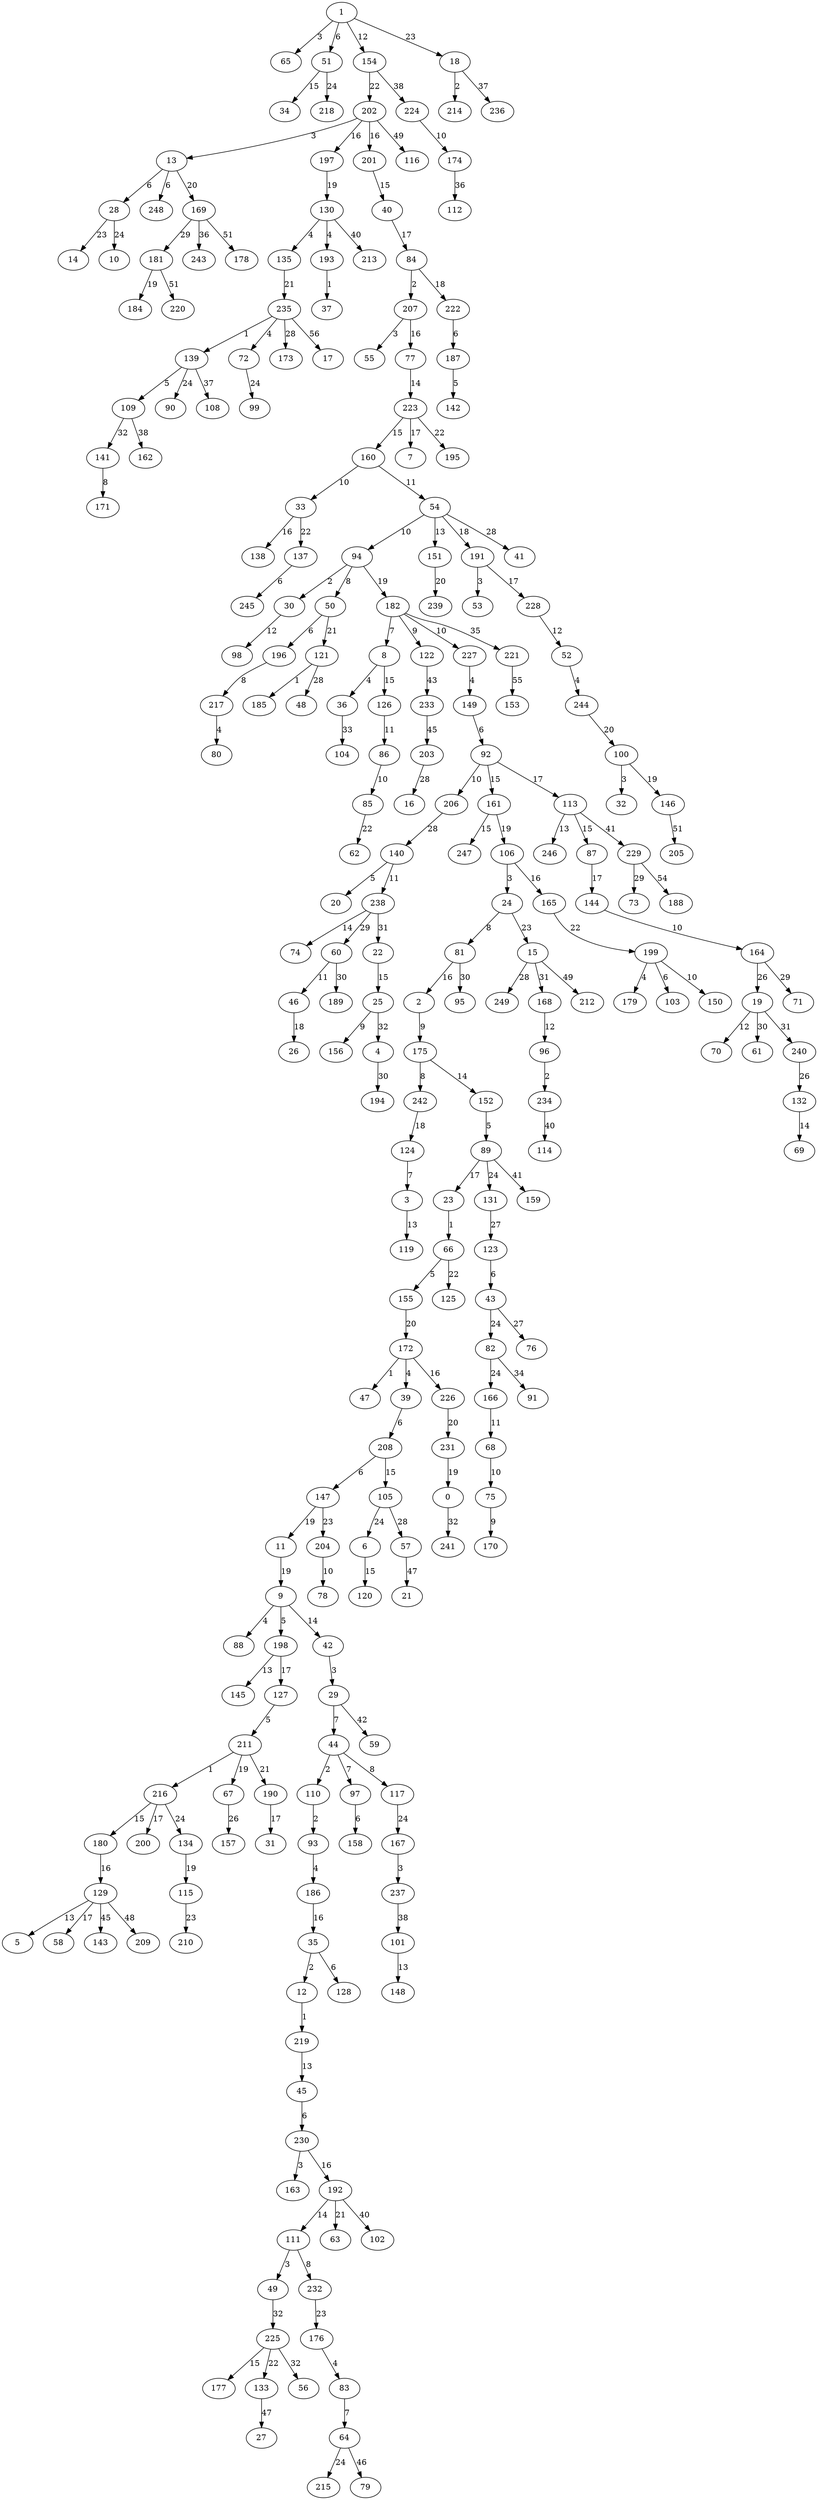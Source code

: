 digraph G {
	1 -> 65 [label="3"];
	1 -> 51 [label="6"];
	1 -> 154 [label="12"];
	51 -> 34 [label="15"];
	154 -> 202 [label="22"];
	202 -> 13 [label="3"];
	13 -> 28 [label="6"];
	13 -> 248 [label="6"];
	202 -> 197 [label="16"];
	202 -> 201 [label="16"];
	201 -> 40 [label="15"];
	40 -> 84 [label="17"];
	84 -> 207 [label="2"];
	207 -> 55 [label="3"];
	207 -> 77 [label="16"];
	77 -> 223 [label="14"];
	223 -> 160 [label="15"];
	160 -> 33 [label="10"];
	160 -> 54 [label="11"];
	54 -> 94 [label="10"];
	94 -> 30 [label="2"];
	94 -> 50 [label="8"];
	50 -> 196 [label="6"];
	196 -> 217 [label="8"];
	217 -> 80 [label="4"];
	30 -> 98 [label="12"];
	54 -> 151 [label="13"];
	33 -> 138 [label="16"];
	223 -> 7 [label="17"];
	54 -> 191 [label="18"];
	191 -> 53 [label="3"];
	191 -> 228 [label="17"];
	228 -> 52 [label="12"];
	52 -> 244 [label="4"];
	84 -> 222 [label="18"];
	222 -> 187 [label="6"];
	187 -> 142 [label="5"];
	94 -> 182 [label="19"];
	182 -> 8 [label="7"];
	8 -> 36 [label="4"];
	182 -> 122 [label="9"];
	182 -> 227 [label="10"];
	227 -> 149 [label="4"];
	149 -> 92 [label="6"];
	92 -> 206 [label="10"];
	8 -> 126 [label="15"];
	126 -> 86 [label="11"];
	86 -> 85 [label="10"];
	92 -> 161 [label="15"];
	161 -> 247 [label="15"];
	92 -> 113 [label="17"];
	113 -> 246 [label="13"];
	113 -> 87 [label="15"];
	87 -> 144 [label="17"];
	144 -> 164 [label="10"];
	161 -> 106 [label="19"];
	106 -> 24 [label="3"];
	24 -> 81 [label="8"];
	81 -> 2 [label="16"];
	2 -> 175 [label="9"];
	175 -> 242 [label="8"];
	175 -> 152 [label="14"];
	152 -> 89 [label="5"];
	106 -> 165 [label="16"];
	89 -> 23 [label="17"];
	23 -> 66 [label="1"];
	66 -> 155 [label="5"];
	242 -> 124 [label="18"];
	124 -> 3 [label="7"];
	3 -> 119 [label="13"];
	197 -> 130 [label="19"];
	130 -> 135 [label="4"];
	130 -> 193 [label="4"];
	193 -> 37 [label="1"];
	13 -> 169 [label="20"];
	151 -> 239 [label="20"];
	155 -> 172 [label="20"];
	172 -> 47 [label="1"];
	172 -> 39 [label="4"];
	39 -> 208 [label="6"];
	208 -> 147 [label="6"];
	208 -> 105 [label="15"];
	172 -> 226 [label="16"];
	147 -> 11 [label="19"];
	11 -> 9 [label="19"];
	9 -> 88 [label="4"];
	9 -> 198 [label="5"];
	198 -> 145 [label="13"];
	9 -> 42 [label="14"];
	42 -> 29 [label="3"];
	29 -> 44 [label="7"];
	44 -> 110 [label="2"];
	110 -> 93 [label="2"];
	93 -> 186 [label="4"];
	44 -> 97 [label="7"];
	97 -> 158 [label="6"];
	44 -> 117 [label="8"];
	186 -> 35 [label="16"];
	35 -> 12 [label="2"];
	12 -> 219 [label="1"];
	35 -> 128 [label="6"];
	219 -> 45 [label="13"];
	45 -> 230 [label="6"];
	230 -> 163 [label="3"];
	230 -> 192 [label="16"];
	192 -> 111 [label="14"];
	111 -> 49 [label="3"];
	111 -> 232 [label="8"];
	198 -> 127 [label="17"];
	127 -> 211 [label="5"];
	211 -> 216 [label="1"];
	216 -> 180 [label="15"];
	180 -> 129 [label="16"];
	129 -> 5 [label="13"];
	129 -> 58 [label="17"];
	216 -> 200 [label="17"];
	211 -> 67 [label="19"];
	226 -> 231 [label="20"];
	231 -> 0 [label="19"];
	244 -> 100 [label="20"];
	100 -> 32 [label="3"];
	100 -> 146 [label="19"];
	50 -> 121 [label="21"];
	121 -> 185 [label="1"];
	135 -> 235 [label="21"];
	235 -> 139 [label="1"];
	235 -> 72 [label="4"];
	139 -> 109 [label="5"];
	192 -> 63 [label="21"];
	211 -> 190 [label="21"];
	190 -> 31 [label="17"];
	33 -> 137 [label="22"];
	137 -> 245 [label="6"];
	66 -> 125 [label="22"];
	85 -> 62 [label="22"];
	165 -> 199 [label="22"];
	199 -> 179 [label="4"];
	199 -> 103 [label="6"];
	199 -> 150 [label="10"];
	223 -> 195 [label="22"];
	1 -> 18 [label="23"];
	18 -> 214 [label="2"];
	24 -> 15 [label="23"];
	28 -> 14 [label="23"];
	147 -> 204 [label="23"];
	204 -> 78 [label="10"];
	232 -> 176 [label="23"];
	176 -> 83 [label="4"];
	83 -> 64 [label="7"];
	28 -> 10 [label="24"];
	51 -> 218 [label="24"];
	64 -> 215 [label="24"];
	72 -> 99 [label="24"];
	89 -> 131 [label="24"];
	105 -> 6 [label="24"];
	6 -> 120 [label="15"];
	117 -> 167 [label="24"];
	167 -> 237 [label="3"];
	139 -> 90 [label="24"];
	216 -> 134 [label="24"];
	134 -> 115 [label="19"];
	115 -> 210 [label="23"];
	67 -> 157 [label="26"];
	164 -> 19 [label="26"];
	19 -> 70 [label="12"];
	131 -> 123 [label="27"];
	123 -> 43 [label="6"];
	43 -> 82 [label="24"];
	82 -> 166 [label="24"];
	166 -> 68 [label="11"];
	68 -> 75 [label="10"];
	75 -> 170 [label="9"];
	43 -> 76 [label="27"];
	15 -> 249 [label="28"];
	54 -> 41 [label="28"];
	105 -> 57 [label="28"];
	121 -> 48 [label="28"];
	206 -> 140 [label="28"];
	140 -> 20 [label="5"];
	140 -> 238 [label="11"];
	238 -> 74 [label="14"];
	235 -> 173 [label="28"];
	164 -> 71 [label="29"];
	169 -> 181 [label="29"];
	181 -> 184 [label="19"];
	238 -> 60 [label="29"];
	60 -> 46 [label="11"];
	46 -> 26 [label="18"];
	19 -> 61 [label="30"];
	60 -> 189 [label="30"];
	81 -> 95 [label="30"];
	15 -> 168 [label="31"];
	168 -> 96 [label="12"];
	96 -> 234 [label="2"];
	19 -> 240 [label="31"];
	240 -> 132 [label="26"];
	132 -> 69 [label="14"];
	238 -> 22 [label="31"];
	22 -> 25 [label="15"];
	25 -> 156 [label="9"];
	0 -> 241 [label="32"];
	25 -> 4 [label="32"];
	4 -> 194 [label="30"];
	49 -> 225 [label="32"];
	225 -> 177 [label="15"];
	225 -> 133 [label="22"];
	109 -> 141 [label="32"];
	141 -> 171 [label="8"];
	225 -> 56 [label="32"];
	36 -> 104 [label="33"];
	82 -> 91 [label="34"];
	182 -> 221 [label="35"];
	169 -> 243 [label="36"];
	18 -> 236 [label="37"];
	139 -> 108 [label="37"];
	109 -> 162 [label="38"];
	154 -> 224 [label="38"];
	224 -> 174 [label="10"];
	174 -> 112 [label="36"];
	237 -> 101 [label="38"];
	101 -> 148 [label="13"];
	130 -> 213 [label="40"];
	192 -> 102 [label="40"];
	234 -> 114 [label="40"];
	89 -> 159 [label="41"];
	113 -> 229 [label="41"];
	229 -> 73 [label="29"];
	29 -> 59 [label="42"];
	122 -> 233 [label="43"];
	129 -> 143 [label="45"];
	233 -> 203 [label="45"];
	203 -> 16 [label="28"];
	64 -> 79 [label="46"];
	57 -> 21 [label="47"];
	133 -> 27 [label="47"];
	129 -> 209 [label="48"];
	15 -> 212 [label="49"];
	202 -> 116 [label="49"];
	146 -> 205 [label="51"];
	169 -> 178 [label="51"];
	181 -> 220 [label="51"];
	229 -> 188 [label="54"];
	221 -> 153 [label="55"];
	235 -> 17 [label="56"];
}